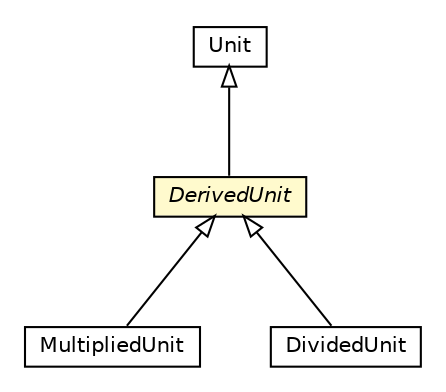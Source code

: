 #!/usr/local/bin/dot
#
# Class diagram 
# Generated by UMLGraph version R5_6-24-gf6e263 (http://www.umlgraph.org/)
#

digraph G {
	edge [fontname="Helvetica",fontsize=10,labelfontname="Helvetica",labelfontsize=10];
	node [fontname="Helvetica",fontsize=10,shape=plaintext];
	nodesep=0.25;
	ranksep=0.5;
	// org.universAAL.ontology.unit.MultipliedUnit
	c3444503 [label=<<table title="org.universAAL.ontology.unit.MultipliedUnit" border="0" cellborder="1" cellspacing="0" cellpadding="2" port="p" href="./MultipliedUnit.html">
		<tr><td><table border="0" cellspacing="0" cellpadding="1">
<tr><td align="center" balign="center"> MultipliedUnit </td></tr>
		</table></td></tr>
		</table>>, URL="./MultipliedUnit.html", fontname="Helvetica", fontcolor="black", fontsize=10.0];
	// org.universAAL.ontology.unit.Unit
	c3444504 [label=<<table title="org.universAAL.ontology.unit.Unit" border="0" cellborder="1" cellspacing="0" cellpadding="2" port="p" href="./Unit.html">
		<tr><td><table border="0" cellspacing="0" cellpadding="1">
<tr><td align="center" balign="center"> Unit </td></tr>
		</table></td></tr>
		</table>>, URL="./Unit.html", fontname="Helvetica", fontcolor="black", fontsize=10.0];
	// org.universAAL.ontology.unit.DividedUnit
	c3444508 [label=<<table title="org.universAAL.ontology.unit.DividedUnit" border="0" cellborder="1" cellspacing="0" cellpadding="2" port="p" href="./DividedUnit.html">
		<tr><td><table border="0" cellspacing="0" cellpadding="1">
<tr><td align="center" balign="center"> DividedUnit </td></tr>
		</table></td></tr>
		</table>>, URL="./DividedUnit.html", fontname="Helvetica", fontcolor="black", fontsize=10.0];
	// org.universAAL.ontology.unit.DerivedUnit
	c3444509 [label=<<table title="org.universAAL.ontology.unit.DerivedUnit" border="0" cellborder="1" cellspacing="0" cellpadding="2" port="p" bgcolor="lemonChiffon" href="./DerivedUnit.html">
		<tr><td><table border="0" cellspacing="0" cellpadding="1">
<tr><td align="center" balign="center"><font face="Helvetica-Oblique"> DerivedUnit </font></td></tr>
		</table></td></tr>
		</table>>, URL="./DerivedUnit.html", fontname="Helvetica", fontcolor="black", fontsize=10.0];
	//org.universAAL.ontology.unit.MultipliedUnit extends org.universAAL.ontology.unit.DerivedUnit
	c3444509:p -> c3444503:p [dir=back,arrowtail=empty];
	//org.universAAL.ontology.unit.DividedUnit extends org.universAAL.ontology.unit.DerivedUnit
	c3444509:p -> c3444508:p [dir=back,arrowtail=empty];
	//org.universAAL.ontology.unit.DerivedUnit extends org.universAAL.ontology.unit.Unit
	c3444504:p -> c3444509:p [dir=back,arrowtail=empty];
}

